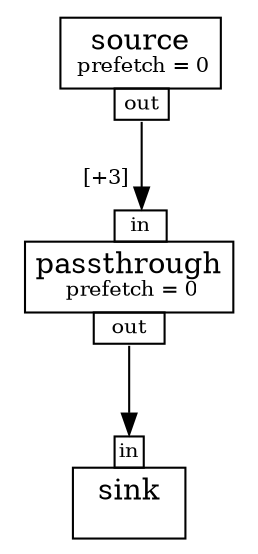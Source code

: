 digraph G{
	rankdir=TB
	filter0 [shape=plaintext label=<
<TABLE BORDER="0" CELLBORDER="0" CELLSPACING="0" CELLPADDING="0"><TR><TD COLSPAN="1" BORDER="1" CELLPADDING="4">source<BR/><FONT POINT-SIZE="10">&nbsp;prefetch = 0</FONT></TD></TR><TR><TD COLSPAN="1" BORDER="0"><TABLE BORDER="0" CELLBORDER="0" CELLSPACING="0" CELLPADDING="0"><TR><TD WIDTH="20"></TD><TD BORDER="1" CELLPADDING="1" PORT="out1"><FONT POINT-SIZE="10">out</FONT></TD><TD WIDTH="20"></TD></TR></TABLE></TD></TR></TABLE>
>];
	filter2 [shape=plaintext label=<
<TABLE BORDER="0" CELLBORDER="0" CELLSPACING="0" CELLPADDING="0"><TR><TD WIDTH="20"></TD><TD BORDER="1" CELLPADDING="1" PORT="in3"><FONT POINT-SIZE="10">in</FONT></TD><TD WIDTH="20"></TD></TR><TR><TD COLSPAN="3" BORDER="1" CELLPADDING="4">passthrough<BR/><FONT POINT-SIZE="10">&nbsp;prefetch = 0</FONT></TD></TR><TR><TD COLSPAN="3" BORDER="0"><TABLE BORDER="0" CELLBORDER="0" CELLSPACING="0" CELLPADDING="0"><TR><TD WIDTH="20"></TD><TD BORDER="1" CELLPADDING="1" PORT="out4"><FONT POINT-SIZE="10">out</FONT></TD><TD WIDTH="20"></TD></TR></TABLE></TD></TR></TABLE>
>];
	filter5 [shape=plaintext label=<
<TABLE BORDER="0" CELLBORDER="0" CELLSPACING="0" CELLPADDING="0"><TR><TD WIDTH="20"></TD><TD BORDER="1" CELLPADDING="1" PORT="in6"><FONT POINT-SIZE="10">in</FONT></TD><TD WIDTH="20"></TD></TR><TR><TD COLSPAN="3" BORDER="1" CELLPADDING="4">sink<BR/><FONT POINT-SIZE="10">&nbsp;</FONT></TD></TR></TABLE>
>];
	filter0:out1 -> filter2:in3 [arrowhead="normal", headlabel=<[+3]  >, fontsize=10, labelangle=45, labeldistance=2.0, ];
	filter2:out4 -> filter5:in6 [arrowhead="normal", headlabel=<>, fontsize=10, labelangle=45, labeldistance=2.0, ];
	{rank=source; filter0}
	{rank=sink; filter5}
}
